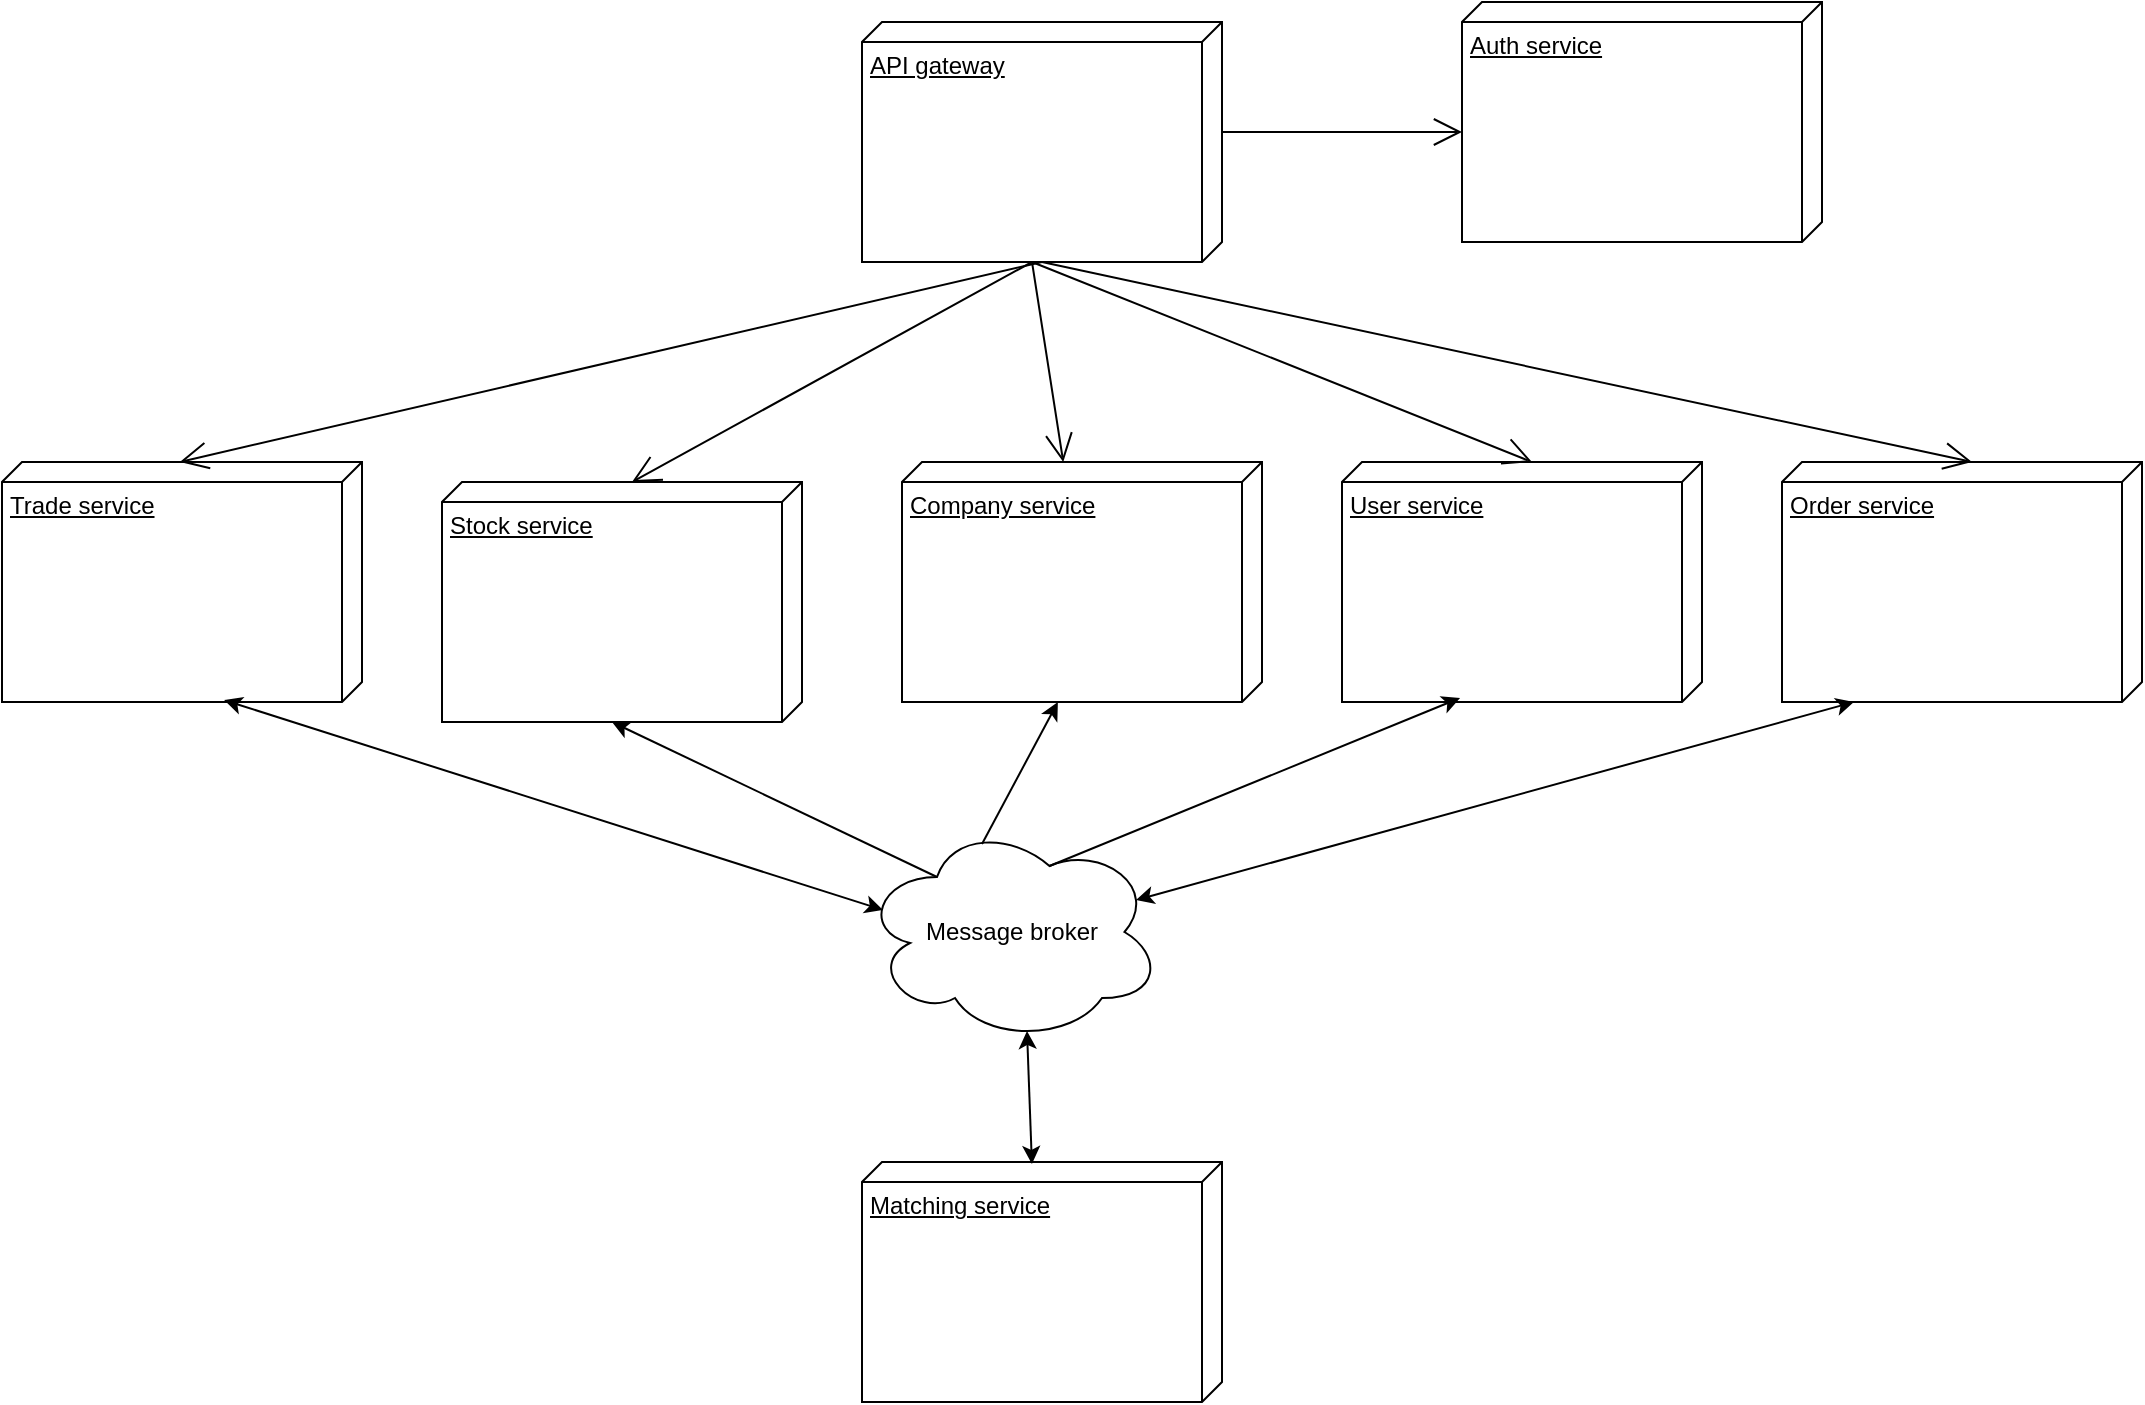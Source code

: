 <mxfile version="28.0.7">
  <diagram name="Page-1" id="IcSSKmTvYPVA3tsflWVS">
    <mxGraphModel dx="1316" dy="751" grid="1" gridSize="10" guides="1" tooltips="1" connect="1" arrows="1" fold="1" page="1" pageScale="1" pageWidth="850" pageHeight="1100" math="0" shadow="0">
      <root>
        <mxCell id="0" />
        <mxCell id="1" parent="0" />
        <mxCell id="I89HMFDLawhfrdxL_Kyw-1" value="API gateway&lt;span style=&quot;color: rgba(0, 0, 0, 0); font-family: monospace; font-size: 0px; text-wrap-mode: nowrap;&quot;&gt;%3CmxGraphModel%3E%3Croot%3E%3CmxCell%20id%3D%220%22%2F%3E%3CmxCell%20id%3D%221%22%20parent%3D%220%22%2F%3E%3CmxCell%20id%3D%222%22%20value%3D%22%22%20style%3D%22endArrow%3Dclassic%3Bhtml%3D1%3Brounded%3D0%3BentryX%3D0%3BentryY%3D0.5%3BentryDx%3D0%3BentryDy%3D0%3BexitX%3D0.5%3BexitY%3D0.5%3BexitDx%3D0%3BexitDy%3D0%3BexitPerimeter%3D0%3B%22%20edge%3D%221%22%20parent%3D%221%22%3E%3CmxGeometry%20width%3D%2250%22%20height%3D%2250%22%20relative%3D%221%22%20as%3D%22geometry%22%3E%3CmxPoint%20x%3D%2265%22%20y%3D%2280%22%20as%3D%22sourcePoint%22%2F%3E%3CmxPoint%20x%3D%22365%22%20y%3D%22100%22%20as%3D%22targetPoint%22%2F%3E%3C%2FmxGeometry%3E%3C%2FmxCell%3E%3C%2Froot%3E%3C%2FmxGraphModel%3E&lt;/span&gt;" style="verticalAlign=top;align=left;spacingTop=8;spacingLeft=2;spacingRight=12;shape=cube;size=10;direction=south;fontStyle=4;html=1;whiteSpace=wrap;" parent="1" vertex="1">
          <mxGeometry x="300" y="220" width="180" height="120" as="geometry" />
        </mxCell>
        <mxCell id="I89HMFDLawhfrdxL_Kyw-2" value="Auth service" style="verticalAlign=top;align=left;spacingTop=8;spacingLeft=2;spacingRight=12;shape=cube;size=10;direction=south;fontStyle=4;html=1;whiteSpace=wrap;" parent="1" vertex="1">
          <mxGeometry x="600" y="210" width="180" height="120" as="geometry" />
        </mxCell>
        <mxCell id="I89HMFDLawhfrdxL_Kyw-3" value="" style="endArrow=open;endFill=1;endSize=12;html=1;rounded=0;exitX=0;exitY=0;exitDx=55;exitDy=0;exitPerimeter=0;entryX=0;entryY=0;entryDx=65;entryDy=180;entryPerimeter=0;" parent="1" source="I89HMFDLawhfrdxL_Kyw-1" target="I89HMFDLawhfrdxL_Kyw-2" edge="1">
          <mxGeometry width="160" relative="1" as="geometry">
            <mxPoint x="350" y="390" as="sourcePoint" />
            <mxPoint x="510" y="390" as="targetPoint" />
          </mxGeometry>
        </mxCell>
        <mxCell id="I89HMFDLawhfrdxL_Kyw-4" value="User service" style="verticalAlign=top;align=left;spacingTop=8;spacingLeft=2;spacingRight=12;shape=cube;size=10;direction=south;fontStyle=4;html=1;whiteSpace=wrap;" parent="1" vertex="1">
          <mxGeometry x="540" y="440" width="180" height="120" as="geometry" />
        </mxCell>
        <mxCell id="I89HMFDLawhfrdxL_Kyw-5" value="" style="endArrow=open;endFill=1;endSize=12;html=1;rounded=0;exitX=0;exitY=0;exitDx=120;exitDy=95;exitPerimeter=0;entryX=0;entryY=0;entryDx=0;entryDy=85;entryPerimeter=0;" parent="1" source="I89HMFDLawhfrdxL_Kyw-1" target="I89HMFDLawhfrdxL_Kyw-4" edge="1">
          <mxGeometry width="160" relative="1" as="geometry">
            <mxPoint x="540" y="270" as="sourcePoint" />
            <mxPoint x="660" y="270" as="targetPoint" />
          </mxGeometry>
        </mxCell>
        <mxCell id="I89HMFDLawhfrdxL_Kyw-6" value="Company service" style="verticalAlign=top;align=left;spacingTop=8;spacingLeft=2;spacingRight=12;shape=cube;size=10;direction=south;fontStyle=4;html=1;whiteSpace=wrap;" parent="1" vertex="1">
          <mxGeometry x="320" y="440" width="180" height="120" as="geometry" />
        </mxCell>
        <mxCell id="I89HMFDLawhfrdxL_Kyw-7" value="" style="endArrow=open;endFill=1;endSize=12;html=1;rounded=0;exitX=0;exitY=0;exitDx=120;exitDy=95;exitPerimeter=0;" parent="1" source="I89HMFDLawhfrdxL_Kyw-1" target="I89HMFDLawhfrdxL_Kyw-6" edge="1">
          <mxGeometry width="160" relative="1" as="geometry">
            <mxPoint x="500" y="390" as="sourcePoint" />
            <mxPoint x="564" y="512" as="targetPoint" />
          </mxGeometry>
        </mxCell>
        <mxCell id="I89HMFDLawhfrdxL_Kyw-8" value="Stock service" style="verticalAlign=top;align=left;spacingTop=8;spacingLeft=2;spacingRight=12;shape=cube;size=10;direction=south;fontStyle=4;html=1;whiteSpace=wrap;" parent="1" vertex="1">
          <mxGeometry x="90" y="450" width="180" height="120" as="geometry" />
        </mxCell>
        <mxCell id="I89HMFDLawhfrdxL_Kyw-10" value="Trade service" style="verticalAlign=top;align=left;spacingTop=8;spacingLeft=2;spacingRight=12;shape=cube;size=10;direction=south;fontStyle=4;html=1;whiteSpace=wrap;" parent="1" vertex="1">
          <mxGeometry x="-130" y="440" width="180" height="120" as="geometry" />
        </mxCell>
        <mxCell id="I89HMFDLawhfrdxL_Kyw-11" value="Order service" style="verticalAlign=top;align=left;spacingTop=8;spacingLeft=2;spacingRight=12;shape=cube;size=10;direction=south;fontStyle=4;html=1;whiteSpace=wrap;" parent="1" vertex="1">
          <mxGeometry x="760" y="440" width="180" height="120" as="geometry" />
        </mxCell>
        <mxCell id="I89HMFDLawhfrdxL_Kyw-12" value="" style="endArrow=open;endFill=1;endSize=12;html=1;rounded=0;exitX=0;exitY=0;exitDx=120;exitDy=95;exitPerimeter=0;entryX=0;entryY=0;entryDx=0;entryDy=85;entryPerimeter=0;" parent="1" source="I89HMFDLawhfrdxL_Kyw-1" target="I89HMFDLawhfrdxL_Kyw-8" edge="1">
          <mxGeometry width="160" relative="1" as="geometry">
            <mxPoint x="390" y="390" as="sourcePoint" />
            <mxPoint x="406" y="490" as="targetPoint" />
          </mxGeometry>
        </mxCell>
        <mxCell id="I89HMFDLawhfrdxL_Kyw-13" value="" style="endArrow=open;endFill=1;endSize=12;html=1;rounded=0;entryX=0;entryY=0;entryDx=0;entryDy=85;entryPerimeter=0;" parent="1" target="I89HMFDLawhfrdxL_Kyw-11" edge="1">
          <mxGeometry width="160" relative="1" as="geometry">
            <mxPoint x="390" y="340" as="sourcePoint" />
            <mxPoint x="830" y="510" as="targetPoint" />
          </mxGeometry>
        </mxCell>
        <mxCell id="I89HMFDLawhfrdxL_Kyw-14" value="" style="endArrow=open;endFill=1;endSize=12;html=1;rounded=0;entryX=0;entryY=0.506;entryDx=0;entryDy=0;entryPerimeter=0;" parent="1" target="I89HMFDLawhfrdxL_Kyw-10" edge="1">
          <mxGeometry width="160" relative="1" as="geometry">
            <mxPoint x="390" y="340" as="sourcePoint" />
            <mxPoint x="260" y="510" as="targetPoint" />
          </mxGeometry>
        </mxCell>
        <mxCell id="I89HMFDLawhfrdxL_Kyw-15" value="Matching service" style="verticalAlign=top;align=left;spacingTop=8;spacingLeft=2;spacingRight=12;shape=cube;size=10;direction=south;fontStyle=4;html=1;whiteSpace=wrap;" parent="1" vertex="1">
          <mxGeometry x="300" y="790" width="180" height="120" as="geometry" />
        </mxCell>
        <mxCell id="fiuCXNrpYaB4YEAXec4l-2" value="" style="endArrow=classic;startArrow=classic;html=1;rounded=0;exitX=0.913;exitY=0.355;exitDx=0;exitDy=0;exitPerimeter=0;entryX=1;entryY=0.8;entryDx=0;entryDy=0;entryPerimeter=0;" edge="1" parent="1" source="fiuCXNrpYaB4YEAXec4l-4" target="I89HMFDLawhfrdxL_Kyw-11">
          <mxGeometry width="50" height="50" relative="1" as="geometry">
            <mxPoint x="480" y="570" as="sourcePoint" />
            <mxPoint x="530" y="520" as="targetPoint" />
          </mxGeometry>
        </mxCell>
        <mxCell id="fiuCXNrpYaB4YEAXec4l-3" value="" style="endArrow=classic;startArrow=classic;html=1;rounded=0;exitX=0.07;exitY=0.4;exitDx=0;exitDy=0;exitPerimeter=0;entryX=0.992;entryY=0.383;entryDx=0;entryDy=0;entryPerimeter=0;" edge="1" parent="1" source="fiuCXNrpYaB4YEAXec4l-4" target="I89HMFDLawhfrdxL_Kyw-10">
          <mxGeometry width="50" height="50" relative="1" as="geometry">
            <mxPoint x="560" y="719" as="sourcePoint" />
            <mxPoint x="988" y="610" as="targetPoint" />
          </mxGeometry>
        </mxCell>
        <mxCell id="fiuCXNrpYaB4YEAXec4l-4" value="Message broker" style="ellipse;shape=cloud;whiteSpace=wrap;html=1;" vertex="1" parent="1">
          <mxGeometry x="300" y="620" width="150" height="110" as="geometry" />
        </mxCell>
        <mxCell id="fiuCXNrpYaB4YEAXec4l-5" value="" style="endArrow=classic;startArrow=classic;html=1;rounded=0;exitX=0.008;exitY=0.528;exitDx=0;exitDy=0;exitPerimeter=0;entryX=0.55;entryY=0.95;entryDx=0;entryDy=0;entryPerimeter=0;" edge="1" parent="1" source="I89HMFDLawhfrdxL_Kyw-15" target="fiuCXNrpYaB4YEAXec4l-4">
          <mxGeometry width="50" height="50" relative="1" as="geometry">
            <mxPoint x="560" y="755" as="sourcePoint" />
            <mxPoint x="230" y="650" as="targetPoint" />
          </mxGeometry>
        </mxCell>
        <mxCell id="fiuCXNrpYaB4YEAXec4l-6" value="" style="endArrow=classic;html=1;rounded=0;entryX=0;entryY=0;entryDx=120;entryDy=95;entryPerimeter=0;exitX=0.25;exitY=0.25;exitDx=0;exitDy=0;exitPerimeter=0;" edge="1" parent="1" source="fiuCXNrpYaB4YEAXec4l-4" target="I89HMFDLawhfrdxL_Kyw-8">
          <mxGeometry width="50" height="50" relative="1" as="geometry">
            <mxPoint x="250" y="480" as="sourcePoint" />
            <mxPoint x="300" y="430" as="targetPoint" />
          </mxGeometry>
        </mxCell>
        <mxCell id="fiuCXNrpYaB4YEAXec4l-7" value="" style="endArrow=classic;html=1;rounded=0;entryX=1;entryY=0.567;entryDx=0;entryDy=0;entryPerimeter=0;exitX=0.4;exitY=0.1;exitDx=0;exitDy=0;exitPerimeter=0;" edge="1" parent="1" source="fiuCXNrpYaB4YEAXec4l-4" target="I89HMFDLawhfrdxL_Kyw-6">
          <mxGeometry width="50" height="50" relative="1" as="geometry">
            <mxPoint x="443" y="678" as="sourcePoint" />
            <mxPoint x="280" y="600" as="targetPoint" />
          </mxGeometry>
        </mxCell>
        <mxCell id="fiuCXNrpYaB4YEAXec4l-8" value="" style="endArrow=classic;html=1;rounded=0;entryX=0.983;entryY=0.672;entryDx=0;entryDy=0;entryPerimeter=0;exitX=0.625;exitY=0.2;exitDx=0;exitDy=0;exitPerimeter=0;" edge="1" parent="1" source="fiuCXNrpYaB4YEAXec4l-4" target="I89HMFDLawhfrdxL_Kyw-4">
          <mxGeometry width="50" height="50" relative="1" as="geometry">
            <mxPoint x="490" y="701" as="sourcePoint" />
            <mxPoint x="528" y="630" as="targetPoint" />
          </mxGeometry>
        </mxCell>
      </root>
    </mxGraphModel>
  </diagram>
</mxfile>
